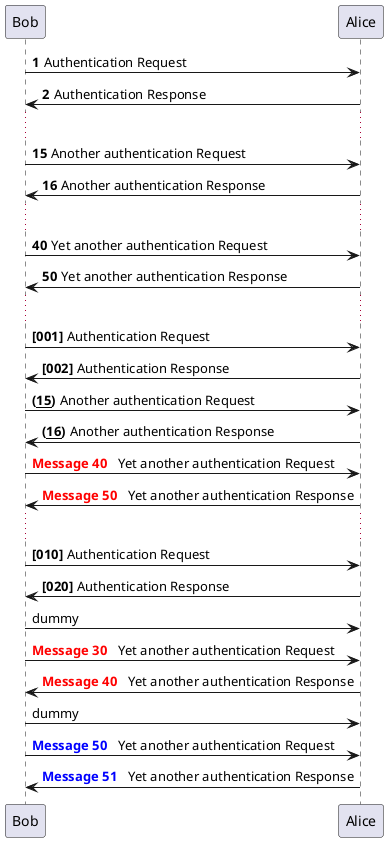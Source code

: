 @startuml

' 1、自动标号
' 关键字 autonumber 用于自动对消息编号。
autonumber
Bob -> Alice : Authentication Request
Bob <- Alice : Authentication Response

...
' 人为干预标号
' 语句 autonumber //start// 用于指定编号的初始值
' 而 autonumber //start// //increment// 
' 可以同时指定编号的初始值和每次增加的值

autonumber 15
Bob -> Alice : Another authentication Request
Bob <- Alice : Another authentication Response
...
autonumber 40 10
Bob -> Alice : Yet another authentication Request
Bob <- Alice : Yet another authentication Response

...

' 你可以在双引号内指定编号的格式。
' 格式是由 Java 的DecimalFormat类实现的： 
' (0 表示数字；# 也表示数字，但默认为0)。
' 你也可以用 HTML 标签来制定格式。
autonumber "<b>[000]"
Bob -> Alice : Authentication Request
Bob <- Alice : Authentication Response

autonumber 15 "<b>(<u>##</u>)"
Bob -> Alice : Another authentication Request
Bob <- Alice : Another authentication Response

autonumber 40 10 "<font color=red><b>Message 0  "
Bob -> Alice : Yet another authentication Request
Bob <- Alice : Yet another authentication Response
...

' 你还可以用语句 autonumber stop 和 
' autonumber resume //increment// //format// 
' 来表示暂停或继续使用自动编号。
autonumber 10 10 "<b>[000]"
Bob -> Alice : Authentication Request
Bob <- Alice : Authentication Response

autonumber stop
Bob -> Alice : dummy

autonumber resume "<font color=red><b>Message 0  "
Bob -> Alice : Yet another authentication Request
Bob <- Alice : Yet another authentication Response

autonumber stop
Bob -> Alice : dummy

autonumber resume 1 "<font color=blue><b>Message 0  "
Bob -> Alice : Yet another authentication Request
Bob <- Alice : Yet another authentication Response

@enduml
